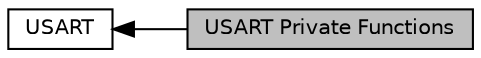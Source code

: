 digraph "USART Private Functions"
{
  edge [fontname="Helvetica",fontsize="10",labelfontname="Helvetica",labelfontsize="10"];
  node [fontname="Helvetica",fontsize="10",shape=record];
  rankdir=LR;
  Node0 [label="USART Private Functions",height=0.2,width=0.4,color="black", fillcolor="grey75", style="filled", fontcolor="black"];
  Node1 [label="USART",height=0.2,width=0.4,color="black", fillcolor="white", style="filled",URL="$group___u_s_a_r_t.html",tooltip="HAL USART Synchronous module driver. "];
  Node1->Node0 [shape=plaintext, dir="back", style="solid"];
}
